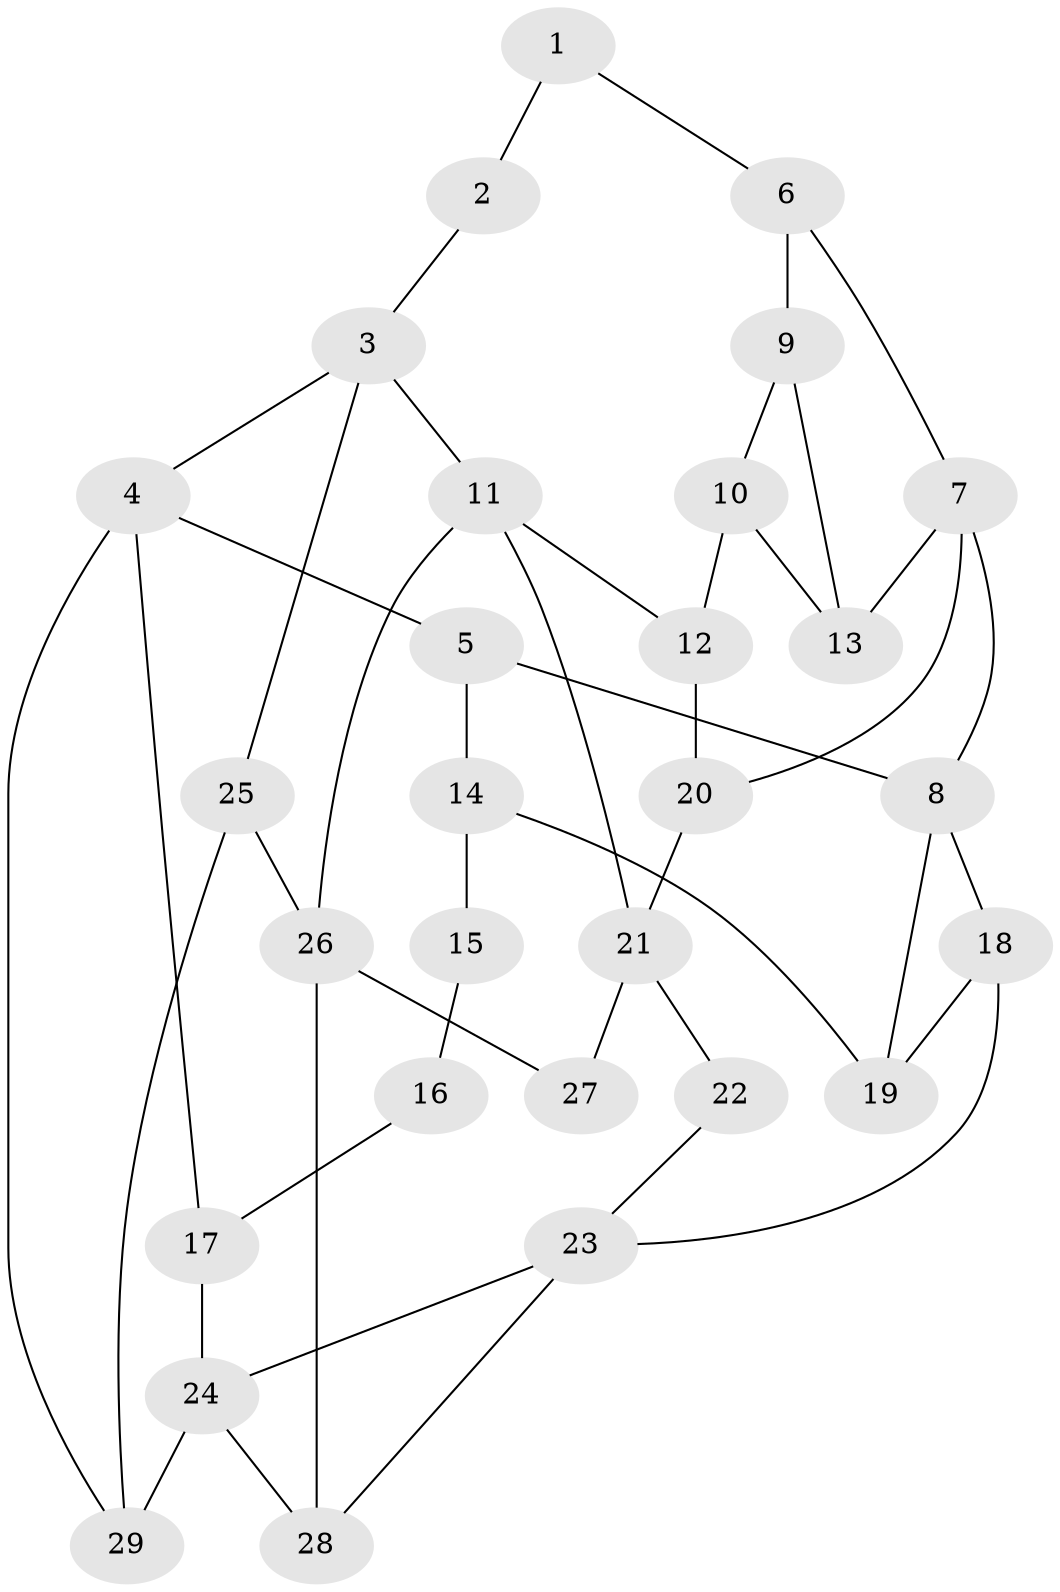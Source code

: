// original degree distribution, {4: 0.22413793103448276, 5: 0.5517241379310345, 3: 0.034482758620689655, 6: 0.1896551724137931}
// Generated by graph-tools (version 1.1) at 2025/38/03/09/25 02:38:51]
// undirected, 29 vertices, 45 edges
graph export_dot {
graph [start="1"]
  node [color=gray90,style=filled];
  1;
  2;
  3;
  4;
  5;
  6;
  7;
  8;
  9;
  10;
  11;
  12;
  13;
  14;
  15;
  16;
  17;
  18;
  19;
  20;
  21;
  22;
  23;
  24;
  25;
  26;
  27;
  28;
  29;
  1 -- 2 [weight=1.0];
  1 -- 6 [weight=1.0];
  2 -- 3 [weight=1.0];
  3 -- 4 [weight=1.0];
  3 -- 11 [weight=1.0];
  3 -- 25 [weight=1.0];
  4 -- 5 [weight=1.0];
  4 -- 17 [weight=1.0];
  4 -- 29 [weight=1.0];
  5 -- 8 [weight=2.0];
  5 -- 14 [weight=1.0];
  6 -- 7 [weight=1.0];
  6 -- 9 [weight=1.0];
  7 -- 8 [weight=2.0];
  7 -- 13 [weight=1.0];
  7 -- 20 [weight=1.0];
  8 -- 18 [weight=1.0];
  8 -- 19 [weight=1.0];
  9 -- 10 [weight=1.0];
  9 -- 13 [weight=1.0];
  10 -- 12 [weight=1.0];
  10 -- 13 [weight=2.0];
  11 -- 12 [weight=1.0];
  11 -- 21 [weight=1.0];
  11 -- 26 [weight=1.0];
  12 -- 20 [weight=1.0];
  14 -- 15 [weight=4.0];
  14 -- 19 [weight=1.0];
  15 -- 16 [weight=2.0];
  16 -- 17 [weight=2.0];
  17 -- 24 [weight=2.0];
  18 -- 19 [weight=1.0];
  18 -- 23 [weight=1.0];
  20 -- 21 [weight=1.0];
  21 -- 22 [weight=2.0];
  21 -- 27 [weight=2.0];
  22 -- 23 [weight=1.0];
  23 -- 24 [weight=1.0];
  23 -- 28 [weight=1.0];
  24 -- 28 [weight=1.0];
  24 -- 29 [weight=2.0];
  25 -- 26 [weight=2.0];
  25 -- 29 [weight=1.0];
  26 -- 27 [weight=1.0];
  26 -- 28 [weight=2.0];
}
